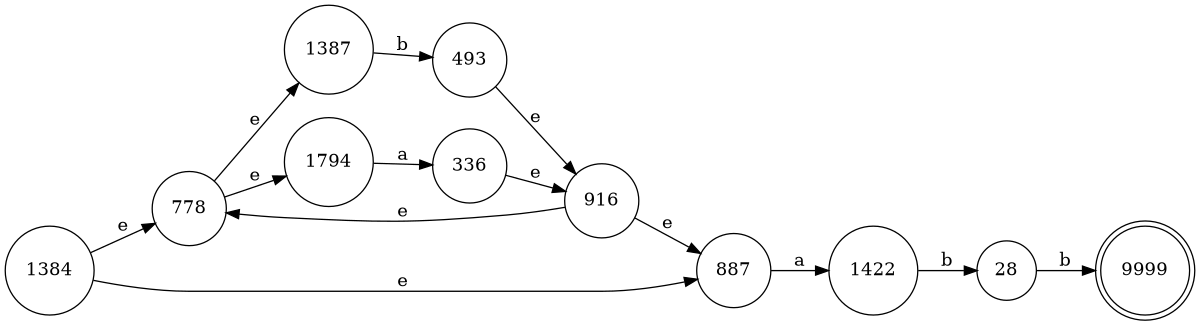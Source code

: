digraph finite_state_machine {
	rankdir=LR size="8,5"
	node [shape=doublecircle]
	9999
	node [shape=circle]
	1384 -> 778 [label=e
]
	1384 -> 887 [label=e
]
	1387 -> 493 [label=b
]
	1422 -> 28 [label=b
]
	1794 -> 336 [label=a
]
	28 -> 9999 [label=b
]
	336 -> 916 [label=e
]
	493 -> 916 [label=e
]
	778 -> 1387 [label=e
]
	778 -> 1794 [label=e
]
	887 -> 1422 [label=a
]
	916 -> 778 [label=e
]
	916 -> 887 [label=e
]
}
